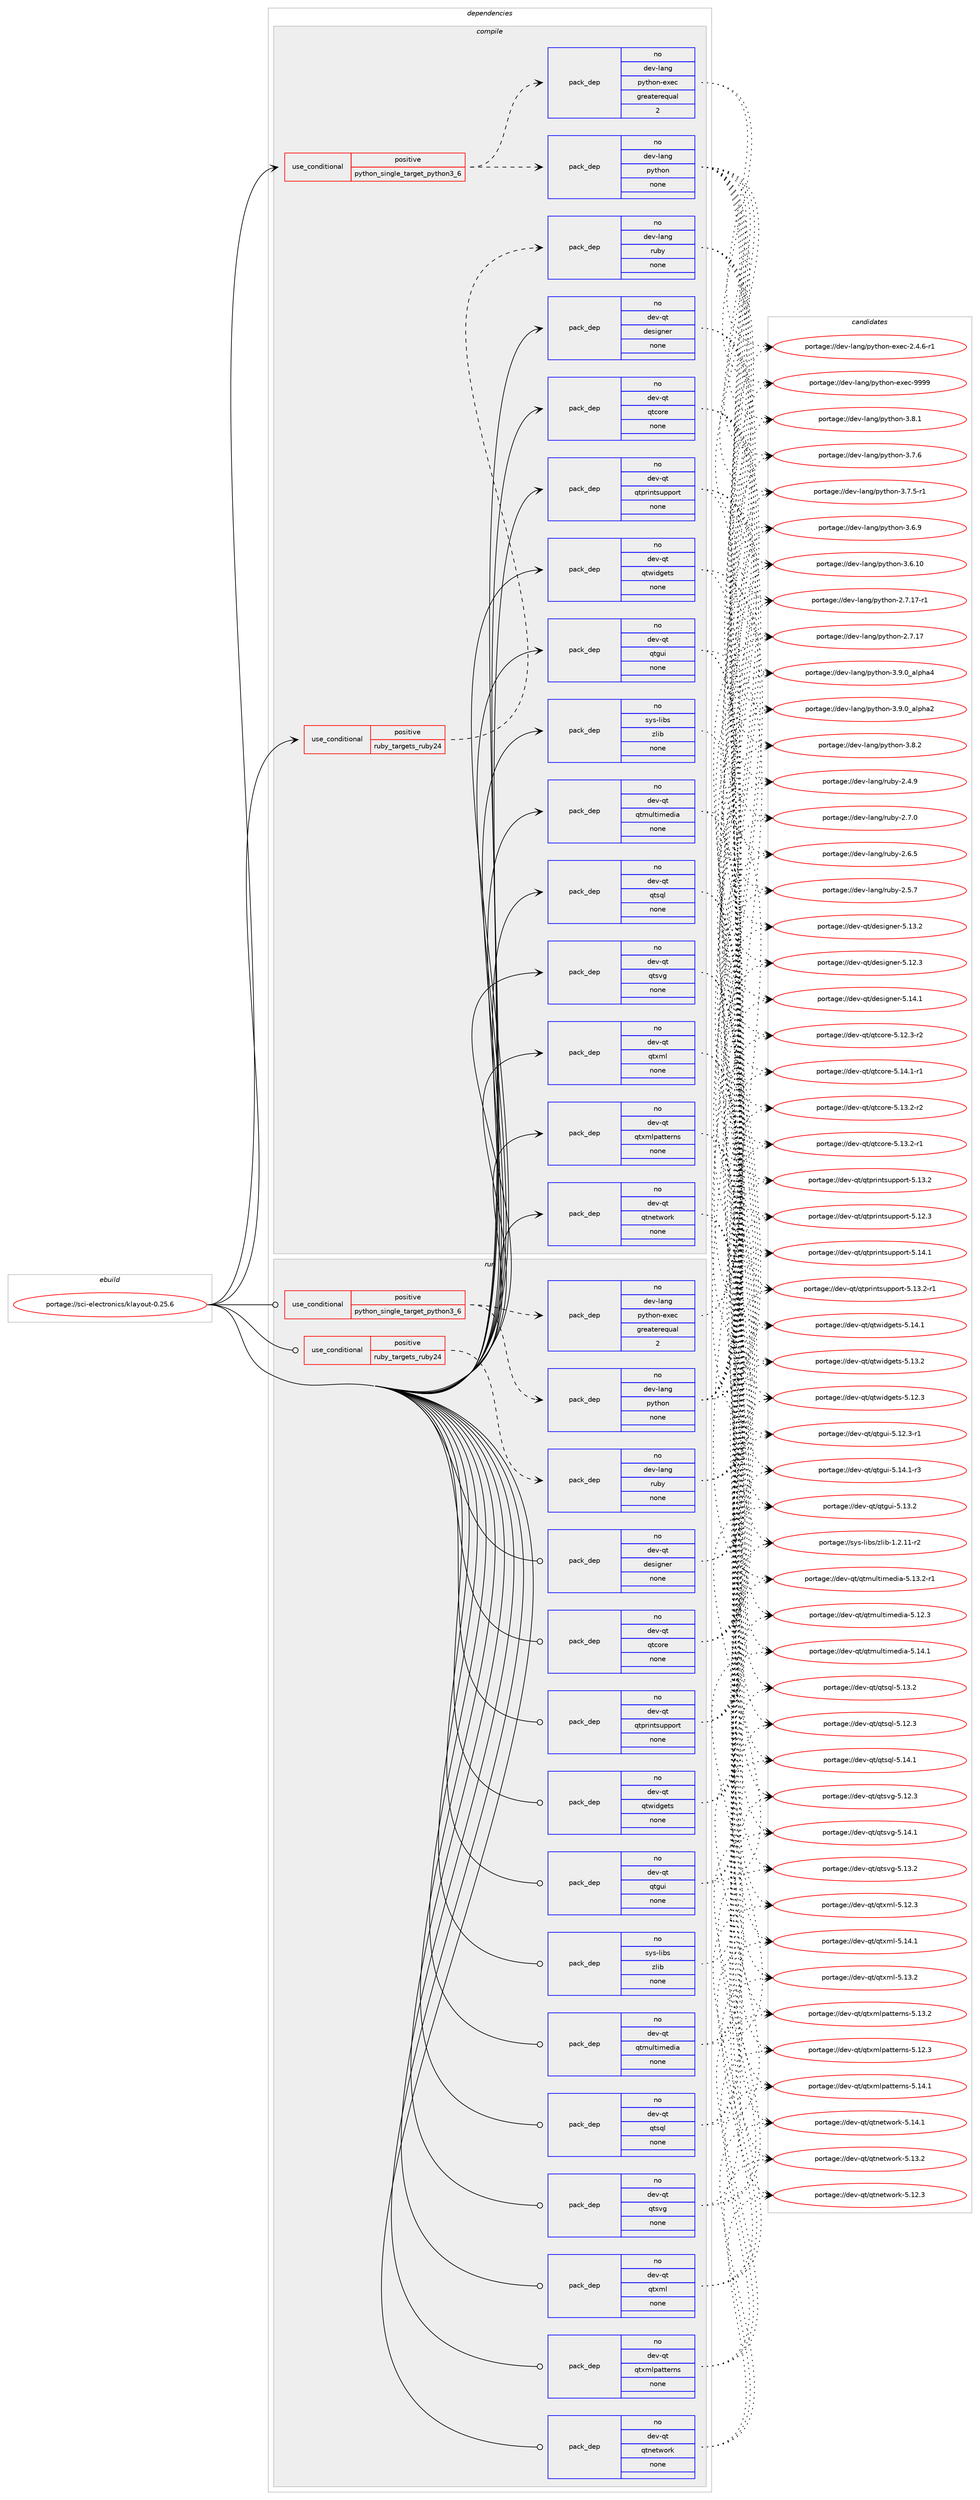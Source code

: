 digraph prolog {

# *************
# Graph options
# *************

newrank=true;
concentrate=true;
compound=true;
graph [rankdir=LR,fontname=Helvetica,fontsize=10,ranksep=1.5];#, ranksep=2.5, nodesep=0.2];
edge  [arrowhead=vee];
node  [fontname=Helvetica,fontsize=10];

# **********
# The ebuild
# **********

subgraph cluster_leftcol {
color=gray;
label=<<i>ebuild</i>>;
id [label="portage://sci-electronics/klayout-0.25.6", color=red, width=4, href="../sci-electronics/klayout-0.25.6.svg"];
}

# ****************
# The dependencies
# ****************

subgraph cluster_midcol {
color=gray;
label=<<i>dependencies</i>>;
subgraph cluster_compile {
fillcolor="#eeeeee";
style=filled;
label=<<i>compile</i>>;
subgraph cond10923 {
dependency53204 [label=<<TABLE BORDER="0" CELLBORDER="1" CELLSPACING="0" CELLPADDING="4"><TR><TD ROWSPAN="3" CELLPADDING="10">use_conditional</TD></TR><TR><TD>positive</TD></TR><TR><TD>python_single_target_python3_6</TD></TR></TABLE>>, shape=none, color=red];
subgraph pack41165 {
dependency53205 [label=<<TABLE BORDER="0" CELLBORDER="1" CELLSPACING="0" CELLPADDING="4" WIDTH="220"><TR><TD ROWSPAN="6" CELLPADDING="30">pack_dep</TD></TR><TR><TD WIDTH="110">no</TD></TR><TR><TD>dev-lang</TD></TR><TR><TD>python</TD></TR><TR><TD>none</TD></TR><TR><TD></TD></TR></TABLE>>, shape=none, color=blue];
}
dependency53204:e -> dependency53205:w [weight=20,style="dashed",arrowhead="vee"];
subgraph pack41166 {
dependency53206 [label=<<TABLE BORDER="0" CELLBORDER="1" CELLSPACING="0" CELLPADDING="4" WIDTH="220"><TR><TD ROWSPAN="6" CELLPADDING="30">pack_dep</TD></TR><TR><TD WIDTH="110">no</TD></TR><TR><TD>dev-lang</TD></TR><TR><TD>python-exec</TD></TR><TR><TD>greaterequal</TD></TR><TR><TD>2</TD></TR></TABLE>>, shape=none, color=blue];
}
dependency53204:e -> dependency53206:w [weight=20,style="dashed",arrowhead="vee"];
}
id:e -> dependency53204:w [weight=20,style="solid",arrowhead="vee"];
subgraph cond10924 {
dependency53207 [label=<<TABLE BORDER="0" CELLBORDER="1" CELLSPACING="0" CELLPADDING="4"><TR><TD ROWSPAN="3" CELLPADDING="10">use_conditional</TD></TR><TR><TD>positive</TD></TR><TR><TD>ruby_targets_ruby24</TD></TR></TABLE>>, shape=none, color=red];
subgraph pack41167 {
dependency53208 [label=<<TABLE BORDER="0" CELLBORDER="1" CELLSPACING="0" CELLPADDING="4" WIDTH="220"><TR><TD ROWSPAN="6" CELLPADDING="30">pack_dep</TD></TR><TR><TD WIDTH="110">no</TD></TR><TR><TD>dev-lang</TD></TR><TR><TD>ruby</TD></TR><TR><TD>none</TD></TR><TR><TD></TD></TR></TABLE>>, shape=none, color=blue];
}
dependency53207:e -> dependency53208:w [weight=20,style="dashed",arrowhead="vee"];
}
id:e -> dependency53207:w [weight=20,style="solid",arrowhead="vee"];
subgraph pack41168 {
dependency53209 [label=<<TABLE BORDER="0" CELLBORDER="1" CELLSPACING="0" CELLPADDING="4" WIDTH="220"><TR><TD ROWSPAN="6" CELLPADDING="30">pack_dep</TD></TR><TR><TD WIDTH="110">no</TD></TR><TR><TD>dev-qt</TD></TR><TR><TD>designer</TD></TR><TR><TD>none</TD></TR><TR><TD></TD></TR></TABLE>>, shape=none, color=blue];
}
id:e -> dependency53209:w [weight=20,style="solid",arrowhead="vee"];
subgraph pack41169 {
dependency53210 [label=<<TABLE BORDER="0" CELLBORDER="1" CELLSPACING="0" CELLPADDING="4" WIDTH="220"><TR><TD ROWSPAN="6" CELLPADDING="30">pack_dep</TD></TR><TR><TD WIDTH="110">no</TD></TR><TR><TD>dev-qt</TD></TR><TR><TD>qtcore</TD></TR><TR><TD>none</TD></TR><TR><TD></TD></TR></TABLE>>, shape=none, color=blue];
}
id:e -> dependency53210:w [weight=20,style="solid",arrowhead="vee"];
subgraph pack41170 {
dependency53211 [label=<<TABLE BORDER="0" CELLBORDER="1" CELLSPACING="0" CELLPADDING="4" WIDTH="220"><TR><TD ROWSPAN="6" CELLPADDING="30">pack_dep</TD></TR><TR><TD WIDTH="110">no</TD></TR><TR><TD>dev-qt</TD></TR><TR><TD>qtgui</TD></TR><TR><TD>none</TD></TR><TR><TD></TD></TR></TABLE>>, shape=none, color=blue];
}
id:e -> dependency53211:w [weight=20,style="solid",arrowhead="vee"];
subgraph pack41171 {
dependency53212 [label=<<TABLE BORDER="0" CELLBORDER="1" CELLSPACING="0" CELLPADDING="4" WIDTH="220"><TR><TD ROWSPAN="6" CELLPADDING="30">pack_dep</TD></TR><TR><TD WIDTH="110">no</TD></TR><TR><TD>dev-qt</TD></TR><TR><TD>qtmultimedia</TD></TR><TR><TD>none</TD></TR><TR><TD></TD></TR></TABLE>>, shape=none, color=blue];
}
id:e -> dependency53212:w [weight=20,style="solid",arrowhead="vee"];
subgraph pack41172 {
dependency53213 [label=<<TABLE BORDER="0" CELLBORDER="1" CELLSPACING="0" CELLPADDING="4" WIDTH="220"><TR><TD ROWSPAN="6" CELLPADDING="30">pack_dep</TD></TR><TR><TD WIDTH="110">no</TD></TR><TR><TD>dev-qt</TD></TR><TR><TD>qtnetwork</TD></TR><TR><TD>none</TD></TR><TR><TD></TD></TR></TABLE>>, shape=none, color=blue];
}
id:e -> dependency53213:w [weight=20,style="solid",arrowhead="vee"];
subgraph pack41173 {
dependency53214 [label=<<TABLE BORDER="0" CELLBORDER="1" CELLSPACING="0" CELLPADDING="4" WIDTH="220"><TR><TD ROWSPAN="6" CELLPADDING="30">pack_dep</TD></TR><TR><TD WIDTH="110">no</TD></TR><TR><TD>dev-qt</TD></TR><TR><TD>qtprintsupport</TD></TR><TR><TD>none</TD></TR><TR><TD></TD></TR></TABLE>>, shape=none, color=blue];
}
id:e -> dependency53214:w [weight=20,style="solid",arrowhead="vee"];
subgraph pack41174 {
dependency53215 [label=<<TABLE BORDER="0" CELLBORDER="1" CELLSPACING="0" CELLPADDING="4" WIDTH="220"><TR><TD ROWSPAN="6" CELLPADDING="30">pack_dep</TD></TR><TR><TD WIDTH="110">no</TD></TR><TR><TD>dev-qt</TD></TR><TR><TD>qtsql</TD></TR><TR><TD>none</TD></TR><TR><TD></TD></TR></TABLE>>, shape=none, color=blue];
}
id:e -> dependency53215:w [weight=20,style="solid",arrowhead="vee"];
subgraph pack41175 {
dependency53216 [label=<<TABLE BORDER="0" CELLBORDER="1" CELLSPACING="0" CELLPADDING="4" WIDTH="220"><TR><TD ROWSPAN="6" CELLPADDING="30">pack_dep</TD></TR><TR><TD WIDTH="110">no</TD></TR><TR><TD>dev-qt</TD></TR><TR><TD>qtsvg</TD></TR><TR><TD>none</TD></TR><TR><TD></TD></TR></TABLE>>, shape=none, color=blue];
}
id:e -> dependency53216:w [weight=20,style="solid",arrowhead="vee"];
subgraph pack41176 {
dependency53217 [label=<<TABLE BORDER="0" CELLBORDER="1" CELLSPACING="0" CELLPADDING="4" WIDTH="220"><TR><TD ROWSPAN="6" CELLPADDING="30">pack_dep</TD></TR><TR><TD WIDTH="110">no</TD></TR><TR><TD>dev-qt</TD></TR><TR><TD>qtwidgets</TD></TR><TR><TD>none</TD></TR><TR><TD></TD></TR></TABLE>>, shape=none, color=blue];
}
id:e -> dependency53217:w [weight=20,style="solid",arrowhead="vee"];
subgraph pack41177 {
dependency53218 [label=<<TABLE BORDER="0" CELLBORDER="1" CELLSPACING="0" CELLPADDING="4" WIDTH="220"><TR><TD ROWSPAN="6" CELLPADDING="30">pack_dep</TD></TR><TR><TD WIDTH="110">no</TD></TR><TR><TD>dev-qt</TD></TR><TR><TD>qtxml</TD></TR><TR><TD>none</TD></TR><TR><TD></TD></TR></TABLE>>, shape=none, color=blue];
}
id:e -> dependency53218:w [weight=20,style="solid",arrowhead="vee"];
subgraph pack41178 {
dependency53219 [label=<<TABLE BORDER="0" CELLBORDER="1" CELLSPACING="0" CELLPADDING="4" WIDTH="220"><TR><TD ROWSPAN="6" CELLPADDING="30">pack_dep</TD></TR><TR><TD WIDTH="110">no</TD></TR><TR><TD>dev-qt</TD></TR><TR><TD>qtxmlpatterns</TD></TR><TR><TD>none</TD></TR><TR><TD></TD></TR></TABLE>>, shape=none, color=blue];
}
id:e -> dependency53219:w [weight=20,style="solid",arrowhead="vee"];
subgraph pack41179 {
dependency53220 [label=<<TABLE BORDER="0" CELLBORDER="1" CELLSPACING="0" CELLPADDING="4" WIDTH="220"><TR><TD ROWSPAN="6" CELLPADDING="30">pack_dep</TD></TR><TR><TD WIDTH="110">no</TD></TR><TR><TD>sys-libs</TD></TR><TR><TD>zlib</TD></TR><TR><TD>none</TD></TR><TR><TD></TD></TR></TABLE>>, shape=none, color=blue];
}
id:e -> dependency53220:w [weight=20,style="solid",arrowhead="vee"];
}
subgraph cluster_compileandrun {
fillcolor="#eeeeee";
style=filled;
label=<<i>compile and run</i>>;
}
subgraph cluster_run {
fillcolor="#eeeeee";
style=filled;
label=<<i>run</i>>;
subgraph cond10925 {
dependency53221 [label=<<TABLE BORDER="0" CELLBORDER="1" CELLSPACING="0" CELLPADDING="4"><TR><TD ROWSPAN="3" CELLPADDING="10">use_conditional</TD></TR><TR><TD>positive</TD></TR><TR><TD>python_single_target_python3_6</TD></TR></TABLE>>, shape=none, color=red];
subgraph pack41180 {
dependency53222 [label=<<TABLE BORDER="0" CELLBORDER="1" CELLSPACING="0" CELLPADDING="4" WIDTH="220"><TR><TD ROWSPAN="6" CELLPADDING="30">pack_dep</TD></TR><TR><TD WIDTH="110">no</TD></TR><TR><TD>dev-lang</TD></TR><TR><TD>python</TD></TR><TR><TD>none</TD></TR><TR><TD></TD></TR></TABLE>>, shape=none, color=blue];
}
dependency53221:e -> dependency53222:w [weight=20,style="dashed",arrowhead="vee"];
subgraph pack41181 {
dependency53223 [label=<<TABLE BORDER="0" CELLBORDER="1" CELLSPACING="0" CELLPADDING="4" WIDTH="220"><TR><TD ROWSPAN="6" CELLPADDING="30">pack_dep</TD></TR><TR><TD WIDTH="110">no</TD></TR><TR><TD>dev-lang</TD></TR><TR><TD>python-exec</TD></TR><TR><TD>greaterequal</TD></TR><TR><TD>2</TD></TR></TABLE>>, shape=none, color=blue];
}
dependency53221:e -> dependency53223:w [weight=20,style="dashed",arrowhead="vee"];
}
id:e -> dependency53221:w [weight=20,style="solid",arrowhead="odot"];
subgraph cond10926 {
dependency53224 [label=<<TABLE BORDER="0" CELLBORDER="1" CELLSPACING="0" CELLPADDING="4"><TR><TD ROWSPAN="3" CELLPADDING="10">use_conditional</TD></TR><TR><TD>positive</TD></TR><TR><TD>ruby_targets_ruby24</TD></TR></TABLE>>, shape=none, color=red];
subgraph pack41182 {
dependency53225 [label=<<TABLE BORDER="0" CELLBORDER="1" CELLSPACING="0" CELLPADDING="4" WIDTH="220"><TR><TD ROWSPAN="6" CELLPADDING="30">pack_dep</TD></TR><TR><TD WIDTH="110">no</TD></TR><TR><TD>dev-lang</TD></TR><TR><TD>ruby</TD></TR><TR><TD>none</TD></TR><TR><TD></TD></TR></TABLE>>, shape=none, color=blue];
}
dependency53224:e -> dependency53225:w [weight=20,style="dashed",arrowhead="vee"];
}
id:e -> dependency53224:w [weight=20,style="solid",arrowhead="odot"];
subgraph pack41183 {
dependency53226 [label=<<TABLE BORDER="0" CELLBORDER="1" CELLSPACING="0" CELLPADDING="4" WIDTH="220"><TR><TD ROWSPAN="6" CELLPADDING="30">pack_dep</TD></TR><TR><TD WIDTH="110">no</TD></TR><TR><TD>dev-qt</TD></TR><TR><TD>designer</TD></TR><TR><TD>none</TD></TR><TR><TD></TD></TR></TABLE>>, shape=none, color=blue];
}
id:e -> dependency53226:w [weight=20,style="solid",arrowhead="odot"];
subgraph pack41184 {
dependency53227 [label=<<TABLE BORDER="0" CELLBORDER="1" CELLSPACING="0" CELLPADDING="4" WIDTH="220"><TR><TD ROWSPAN="6" CELLPADDING="30">pack_dep</TD></TR><TR><TD WIDTH="110">no</TD></TR><TR><TD>dev-qt</TD></TR><TR><TD>qtcore</TD></TR><TR><TD>none</TD></TR><TR><TD></TD></TR></TABLE>>, shape=none, color=blue];
}
id:e -> dependency53227:w [weight=20,style="solid",arrowhead="odot"];
subgraph pack41185 {
dependency53228 [label=<<TABLE BORDER="0" CELLBORDER="1" CELLSPACING="0" CELLPADDING="4" WIDTH="220"><TR><TD ROWSPAN="6" CELLPADDING="30">pack_dep</TD></TR><TR><TD WIDTH="110">no</TD></TR><TR><TD>dev-qt</TD></TR><TR><TD>qtgui</TD></TR><TR><TD>none</TD></TR><TR><TD></TD></TR></TABLE>>, shape=none, color=blue];
}
id:e -> dependency53228:w [weight=20,style="solid",arrowhead="odot"];
subgraph pack41186 {
dependency53229 [label=<<TABLE BORDER="0" CELLBORDER="1" CELLSPACING="0" CELLPADDING="4" WIDTH="220"><TR><TD ROWSPAN="6" CELLPADDING="30">pack_dep</TD></TR><TR><TD WIDTH="110">no</TD></TR><TR><TD>dev-qt</TD></TR><TR><TD>qtmultimedia</TD></TR><TR><TD>none</TD></TR><TR><TD></TD></TR></TABLE>>, shape=none, color=blue];
}
id:e -> dependency53229:w [weight=20,style="solid",arrowhead="odot"];
subgraph pack41187 {
dependency53230 [label=<<TABLE BORDER="0" CELLBORDER="1" CELLSPACING="0" CELLPADDING="4" WIDTH="220"><TR><TD ROWSPAN="6" CELLPADDING="30">pack_dep</TD></TR><TR><TD WIDTH="110">no</TD></TR><TR><TD>dev-qt</TD></TR><TR><TD>qtnetwork</TD></TR><TR><TD>none</TD></TR><TR><TD></TD></TR></TABLE>>, shape=none, color=blue];
}
id:e -> dependency53230:w [weight=20,style="solid",arrowhead="odot"];
subgraph pack41188 {
dependency53231 [label=<<TABLE BORDER="0" CELLBORDER="1" CELLSPACING="0" CELLPADDING="4" WIDTH="220"><TR><TD ROWSPAN="6" CELLPADDING="30">pack_dep</TD></TR><TR><TD WIDTH="110">no</TD></TR><TR><TD>dev-qt</TD></TR><TR><TD>qtprintsupport</TD></TR><TR><TD>none</TD></TR><TR><TD></TD></TR></TABLE>>, shape=none, color=blue];
}
id:e -> dependency53231:w [weight=20,style="solid",arrowhead="odot"];
subgraph pack41189 {
dependency53232 [label=<<TABLE BORDER="0" CELLBORDER="1" CELLSPACING="0" CELLPADDING="4" WIDTH="220"><TR><TD ROWSPAN="6" CELLPADDING="30">pack_dep</TD></TR><TR><TD WIDTH="110">no</TD></TR><TR><TD>dev-qt</TD></TR><TR><TD>qtsql</TD></TR><TR><TD>none</TD></TR><TR><TD></TD></TR></TABLE>>, shape=none, color=blue];
}
id:e -> dependency53232:w [weight=20,style="solid",arrowhead="odot"];
subgraph pack41190 {
dependency53233 [label=<<TABLE BORDER="0" CELLBORDER="1" CELLSPACING="0" CELLPADDING="4" WIDTH="220"><TR><TD ROWSPAN="6" CELLPADDING="30">pack_dep</TD></TR><TR><TD WIDTH="110">no</TD></TR><TR><TD>dev-qt</TD></TR><TR><TD>qtsvg</TD></TR><TR><TD>none</TD></TR><TR><TD></TD></TR></TABLE>>, shape=none, color=blue];
}
id:e -> dependency53233:w [weight=20,style="solid",arrowhead="odot"];
subgraph pack41191 {
dependency53234 [label=<<TABLE BORDER="0" CELLBORDER="1" CELLSPACING="0" CELLPADDING="4" WIDTH="220"><TR><TD ROWSPAN="6" CELLPADDING="30">pack_dep</TD></TR><TR><TD WIDTH="110">no</TD></TR><TR><TD>dev-qt</TD></TR><TR><TD>qtwidgets</TD></TR><TR><TD>none</TD></TR><TR><TD></TD></TR></TABLE>>, shape=none, color=blue];
}
id:e -> dependency53234:w [weight=20,style="solid",arrowhead="odot"];
subgraph pack41192 {
dependency53235 [label=<<TABLE BORDER="0" CELLBORDER="1" CELLSPACING="0" CELLPADDING="4" WIDTH="220"><TR><TD ROWSPAN="6" CELLPADDING="30">pack_dep</TD></TR><TR><TD WIDTH="110">no</TD></TR><TR><TD>dev-qt</TD></TR><TR><TD>qtxml</TD></TR><TR><TD>none</TD></TR><TR><TD></TD></TR></TABLE>>, shape=none, color=blue];
}
id:e -> dependency53235:w [weight=20,style="solid",arrowhead="odot"];
subgraph pack41193 {
dependency53236 [label=<<TABLE BORDER="0" CELLBORDER="1" CELLSPACING="0" CELLPADDING="4" WIDTH="220"><TR><TD ROWSPAN="6" CELLPADDING="30">pack_dep</TD></TR><TR><TD WIDTH="110">no</TD></TR><TR><TD>dev-qt</TD></TR><TR><TD>qtxmlpatterns</TD></TR><TR><TD>none</TD></TR><TR><TD></TD></TR></TABLE>>, shape=none, color=blue];
}
id:e -> dependency53236:w [weight=20,style="solid",arrowhead="odot"];
subgraph pack41194 {
dependency53237 [label=<<TABLE BORDER="0" CELLBORDER="1" CELLSPACING="0" CELLPADDING="4" WIDTH="220"><TR><TD ROWSPAN="6" CELLPADDING="30">pack_dep</TD></TR><TR><TD WIDTH="110">no</TD></TR><TR><TD>sys-libs</TD></TR><TR><TD>zlib</TD></TR><TR><TD>none</TD></TR><TR><TD></TD></TR></TABLE>>, shape=none, color=blue];
}
id:e -> dependency53237:w [weight=20,style="solid",arrowhead="odot"];
}
}

# **************
# The candidates
# **************

subgraph cluster_choices {
rank=same;
color=gray;
label=<<i>candidates</i>>;

subgraph choice41165 {
color=black;
nodesep=1;
choice10010111845108971101034711212111610411111045514657464895971081121049752 [label="portage://dev-lang/python-3.9.0_alpha4", color=red, width=4,href="../dev-lang/python-3.9.0_alpha4.svg"];
choice10010111845108971101034711212111610411111045514657464895971081121049750 [label="portage://dev-lang/python-3.9.0_alpha2", color=red, width=4,href="../dev-lang/python-3.9.0_alpha2.svg"];
choice100101118451089711010347112121116104111110455146564650 [label="portage://dev-lang/python-3.8.2", color=red, width=4,href="../dev-lang/python-3.8.2.svg"];
choice100101118451089711010347112121116104111110455146564649 [label="portage://dev-lang/python-3.8.1", color=red, width=4,href="../dev-lang/python-3.8.1.svg"];
choice100101118451089711010347112121116104111110455146554654 [label="portage://dev-lang/python-3.7.6", color=red, width=4,href="../dev-lang/python-3.7.6.svg"];
choice1001011184510897110103471121211161041111104551465546534511449 [label="portage://dev-lang/python-3.7.5-r1", color=red, width=4,href="../dev-lang/python-3.7.5-r1.svg"];
choice100101118451089711010347112121116104111110455146544657 [label="portage://dev-lang/python-3.6.9", color=red, width=4,href="../dev-lang/python-3.6.9.svg"];
choice10010111845108971101034711212111610411111045514654464948 [label="portage://dev-lang/python-3.6.10", color=red, width=4,href="../dev-lang/python-3.6.10.svg"];
choice100101118451089711010347112121116104111110455046554649554511449 [label="portage://dev-lang/python-2.7.17-r1", color=red, width=4,href="../dev-lang/python-2.7.17-r1.svg"];
choice10010111845108971101034711212111610411111045504655464955 [label="portage://dev-lang/python-2.7.17", color=red, width=4,href="../dev-lang/python-2.7.17.svg"];
dependency53205:e -> choice10010111845108971101034711212111610411111045514657464895971081121049752:w [style=dotted,weight="100"];
dependency53205:e -> choice10010111845108971101034711212111610411111045514657464895971081121049750:w [style=dotted,weight="100"];
dependency53205:e -> choice100101118451089711010347112121116104111110455146564650:w [style=dotted,weight="100"];
dependency53205:e -> choice100101118451089711010347112121116104111110455146564649:w [style=dotted,weight="100"];
dependency53205:e -> choice100101118451089711010347112121116104111110455146554654:w [style=dotted,weight="100"];
dependency53205:e -> choice1001011184510897110103471121211161041111104551465546534511449:w [style=dotted,weight="100"];
dependency53205:e -> choice100101118451089711010347112121116104111110455146544657:w [style=dotted,weight="100"];
dependency53205:e -> choice10010111845108971101034711212111610411111045514654464948:w [style=dotted,weight="100"];
dependency53205:e -> choice100101118451089711010347112121116104111110455046554649554511449:w [style=dotted,weight="100"];
dependency53205:e -> choice10010111845108971101034711212111610411111045504655464955:w [style=dotted,weight="100"];
}
subgraph choice41166 {
color=black;
nodesep=1;
choice10010111845108971101034711212111610411111045101120101994557575757 [label="portage://dev-lang/python-exec-9999", color=red, width=4,href="../dev-lang/python-exec-9999.svg"];
choice10010111845108971101034711212111610411111045101120101994550465246544511449 [label="portage://dev-lang/python-exec-2.4.6-r1", color=red, width=4,href="../dev-lang/python-exec-2.4.6-r1.svg"];
dependency53206:e -> choice10010111845108971101034711212111610411111045101120101994557575757:w [style=dotted,weight="100"];
dependency53206:e -> choice10010111845108971101034711212111610411111045101120101994550465246544511449:w [style=dotted,weight="100"];
}
subgraph choice41167 {
color=black;
nodesep=1;
choice10010111845108971101034711411798121455046554648 [label="portage://dev-lang/ruby-2.7.0", color=red, width=4,href="../dev-lang/ruby-2.7.0.svg"];
choice10010111845108971101034711411798121455046544653 [label="portage://dev-lang/ruby-2.6.5", color=red, width=4,href="../dev-lang/ruby-2.6.5.svg"];
choice10010111845108971101034711411798121455046534655 [label="portage://dev-lang/ruby-2.5.7", color=red, width=4,href="../dev-lang/ruby-2.5.7.svg"];
choice10010111845108971101034711411798121455046524657 [label="portage://dev-lang/ruby-2.4.9", color=red, width=4,href="../dev-lang/ruby-2.4.9.svg"];
dependency53208:e -> choice10010111845108971101034711411798121455046554648:w [style=dotted,weight="100"];
dependency53208:e -> choice10010111845108971101034711411798121455046544653:w [style=dotted,weight="100"];
dependency53208:e -> choice10010111845108971101034711411798121455046534655:w [style=dotted,weight="100"];
dependency53208:e -> choice10010111845108971101034711411798121455046524657:w [style=dotted,weight="100"];
}
subgraph choice41168 {
color=black;
nodesep=1;
choice100101118451131164710010111510510311010111445534649524649 [label="portage://dev-qt/designer-5.14.1", color=red, width=4,href="../dev-qt/designer-5.14.1.svg"];
choice100101118451131164710010111510510311010111445534649514650 [label="portage://dev-qt/designer-5.13.2", color=red, width=4,href="../dev-qt/designer-5.13.2.svg"];
choice100101118451131164710010111510510311010111445534649504651 [label="portage://dev-qt/designer-5.12.3", color=red, width=4,href="../dev-qt/designer-5.12.3.svg"];
dependency53209:e -> choice100101118451131164710010111510510311010111445534649524649:w [style=dotted,weight="100"];
dependency53209:e -> choice100101118451131164710010111510510311010111445534649514650:w [style=dotted,weight="100"];
dependency53209:e -> choice100101118451131164710010111510510311010111445534649504651:w [style=dotted,weight="100"];
}
subgraph choice41169 {
color=black;
nodesep=1;
choice100101118451131164711311699111114101455346495246494511449 [label="portage://dev-qt/qtcore-5.14.1-r1", color=red, width=4,href="../dev-qt/qtcore-5.14.1-r1.svg"];
choice100101118451131164711311699111114101455346495146504511450 [label="portage://dev-qt/qtcore-5.13.2-r2", color=red, width=4,href="../dev-qt/qtcore-5.13.2-r2.svg"];
choice100101118451131164711311699111114101455346495146504511449 [label="portage://dev-qt/qtcore-5.13.2-r1", color=red, width=4,href="../dev-qt/qtcore-5.13.2-r1.svg"];
choice100101118451131164711311699111114101455346495046514511450 [label="portage://dev-qt/qtcore-5.12.3-r2", color=red, width=4,href="../dev-qt/qtcore-5.12.3-r2.svg"];
dependency53210:e -> choice100101118451131164711311699111114101455346495246494511449:w [style=dotted,weight="100"];
dependency53210:e -> choice100101118451131164711311699111114101455346495146504511450:w [style=dotted,weight="100"];
dependency53210:e -> choice100101118451131164711311699111114101455346495146504511449:w [style=dotted,weight="100"];
dependency53210:e -> choice100101118451131164711311699111114101455346495046514511450:w [style=dotted,weight="100"];
}
subgraph choice41170 {
color=black;
nodesep=1;
choice1001011184511311647113116103117105455346495246494511451 [label="portage://dev-qt/qtgui-5.14.1-r3", color=red, width=4,href="../dev-qt/qtgui-5.14.1-r3.svg"];
choice100101118451131164711311610311710545534649514650 [label="portage://dev-qt/qtgui-5.13.2", color=red, width=4,href="../dev-qt/qtgui-5.13.2.svg"];
choice1001011184511311647113116103117105455346495046514511449 [label="portage://dev-qt/qtgui-5.12.3-r1", color=red, width=4,href="../dev-qt/qtgui-5.12.3-r1.svg"];
dependency53211:e -> choice1001011184511311647113116103117105455346495246494511451:w [style=dotted,weight="100"];
dependency53211:e -> choice100101118451131164711311610311710545534649514650:w [style=dotted,weight="100"];
dependency53211:e -> choice1001011184511311647113116103117105455346495046514511449:w [style=dotted,weight="100"];
}
subgraph choice41171 {
color=black;
nodesep=1;
choice10010111845113116471131161091171081161051091011001059745534649524649 [label="portage://dev-qt/qtmultimedia-5.14.1", color=red, width=4,href="../dev-qt/qtmultimedia-5.14.1.svg"];
choice100101118451131164711311610911710811610510910110010597455346495146504511449 [label="portage://dev-qt/qtmultimedia-5.13.2-r1", color=red, width=4,href="../dev-qt/qtmultimedia-5.13.2-r1.svg"];
choice10010111845113116471131161091171081161051091011001059745534649504651 [label="portage://dev-qt/qtmultimedia-5.12.3", color=red, width=4,href="../dev-qt/qtmultimedia-5.12.3.svg"];
dependency53212:e -> choice10010111845113116471131161091171081161051091011001059745534649524649:w [style=dotted,weight="100"];
dependency53212:e -> choice100101118451131164711311610911710811610510910110010597455346495146504511449:w [style=dotted,weight="100"];
dependency53212:e -> choice10010111845113116471131161091171081161051091011001059745534649504651:w [style=dotted,weight="100"];
}
subgraph choice41172 {
color=black;
nodesep=1;
choice100101118451131164711311611010111611911111410745534649524649 [label="portage://dev-qt/qtnetwork-5.14.1", color=red, width=4,href="../dev-qt/qtnetwork-5.14.1.svg"];
choice100101118451131164711311611010111611911111410745534649514650 [label="portage://dev-qt/qtnetwork-5.13.2", color=red, width=4,href="../dev-qt/qtnetwork-5.13.2.svg"];
choice100101118451131164711311611010111611911111410745534649504651 [label="portage://dev-qt/qtnetwork-5.12.3", color=red, width=4,href="../dev-qt/qtnetwork-5.12.3.svg"];
dependency53213:e -> choice100101118451131164711311611010111611911111410745534649524649:w [style=dotted,weight="100"];
dependency53213:e -> choice100101118451131164711311611010111611911111410745534649514650:w [style=dotted,weight="100"];
dependency53213:e -> choice100101118451131164711311611010111611911111410745534649504651:w [style=dotted,weight="100"];
}
subgraph choice41173 {
color=black;
nodesep=1;
choice100101118451131164711311611211410511011611511711211211111411645534649524649 [label="portage://dev-qt/qtprintsupport-5.14.1", color=red, width=4,href="../dev-qt/qtprintsupport-5.14.1.svg"];
choice1001011184511311647113116112114105110116115117112112111114116455346495146504511449 [label="portage://dev-qt/qtprintsupport-5.13.2-r1", color=red, width=4,href="../dev-qt/qtprintsupport-5.13.2-r1.svg"];
choice100101118451131164711311611211410511011611511711211211111411645534649514650 [label="portage://dev-qt/qtprintsupport-5.13.2", color=red, width=4,href="../dev-qt/qtprintsupport-5.13.2.svg"];
choice100101118451131164711311611211410511011611511711211211111411645534649504651 [label="portage://dev-qt/qtprintsupport-5.12.3", color=red, width=4,href="../dev-qt/qtprintsupport-5.12.3.svg"];
dependency53214:e -> choice100101118451131164711311611211410511011611511711211211111411645534649524649:w [style=dotted,weight="100"];
dependency53214:e -> choice1001011184511311647113116112114105110116115117112112111114116455346495146504511449:w [style=dotted,weight="100"];
dependency53214:e -> choice100101118451131164711311611211410511011611511711211211111411645534649514650:w [style=dotted,weight="100"];
dependency53214:e -> choice100101118451131164711311611211410511011611511711211211111411645534649504651:w [style=dotted,weight="100"];
}
subgraph choice41174 {
color=black;
nodesep=1;
choice100101118451131164711311611511310845534649524649 [label="portage://dev-qt/qtsql-5.14.1", color=red, width=4,href="../dev-qt/qtsql-5.14.1.svg"];
choice100101118451131164711311611511310845534649514650 [label="portage://dev-qt/qtsql-5.13.2", color=red, width=4,href="../dev-qt/qtsql-5.13.2.svg"];
choice100101118451131164711311611511310845534649504651 [label="portage://dev-qt/qtsql-5.12.3", color=red, width=4,href="../dev-qt/qtsql-5.12.3.svg"];
dependency53215:e -> choice100101118451131164711311611511310845534649524649:w [style=dotted,weight="100"];
dependency53215:e -> choice100101118451131164711311611511310845534649514650:w [style=dotted,weight="100"];
dependency53215:e -> choice100101118451131164711311611511310845534649504651:w [style=dotted,weight="100"];
}
subgraph choice41175 {
color=black;
nodesep=1;
choice100101118451131164711311611511810345534649524649 [label="portage://dev-qt/qtsvg-5.14.1", color=red, width=4,href="../dev-qt/qtsvg-5.14.1.svg"];
choice100101118451131164711311611511810345534649514650 [label="portage://dev-qt/qtsvg-5.13.2", color=red, width=4,href="../dev-qt/qtsvg-5.13.2.svg"];
choice100101118451131164711311611511810345534649504651 [label="portage://dev-qt/qtsvg-5.12.3", color=red, width=4,href="../dev-qt/qtsvg-5.12.3.svg"];
dependency53216:e -> choice100101118451131164711311611511810345534649524649:w [style=dotted,weight="100"];
dependency53216:e -> choice100101118451131164711311611511810345534649514650:w [style=dotted,weight="100"];
dependency53216:e -> choice100101118451131164711311611511810345534649504651:w [style=dotted,weight="100"];
}
subgraph choice41176 {
color=black;
nodesep=1;
choice100101118451131164711311611910510010310111611545534649524649 [label="portage://dev-qt/qtwidgets-5.14.1", color=red, width=4,href="../dev-qt/qtwidgets-5.14.1.svg"];
choice100101118451131164711311611910510010310111611545534649514650 [label="portage://dev-qt/qtwidgets-5.13.2", color=red, width=4,href="../dev-qt/qtwidgets-5.13.2.svg"];
choice100101118451131164711311611910510010310111611545534649504651 [label="portage://dev-qt/qtwidgets-5.12.3", color=red, width=4,href="../dev-qt/qtwidgets-5.12.3.svg"];
dependency53217:e -> choice100101118451131164711311611910510010310111611545534649524649:w [style=dotted,weight="100"];
dependency53217:e -> choice100101118451131164711311611910510010310111611545534649514650:w [style=dotted,weight="100"];
dependency53217:e -> choice100101118451131164711311611910510010310111611545534649504651:w [style=dotted,weight="100"];
}
subgraph choice41177 {
color=black;
nodesep=1;
choice100101118451131164711311612010910845534649524649 [label="portage://dev-qt/qtxml-5.14.1", color=red, width=4,href="../dev-qt/qtxml-5.14.1.svg"];
choice100101118451131164711311612010910845534649514650 [label="portage://dev-qt/qtxml-5.13.2", color=red, width=4,href="../dev-qt/qtxml-5.13.2.svg"];
choice100101118451131164711311612010910845534649504651 [label="portage://dev-qt/qtxml-5.12.3", color=red, width=4,href="../dev-qt/qtxml-5.12.3.svg"];
dependency53218:e -> choice100101118451131164711311612010910845534649524649:w [style=dotted,weight="100"];
dependency53218:e -> choice100101118451131164711311612010910845534649514650:w [style=dotted,weight="100"];
dependency53218:e -> choice100101118451131164711311612010910845534649504651:w [style=dotted,weight="100"];
}
subgraph choice41178 {
color=black;
nodesep=1;
choice10010111845113116471131161201091081129711611610111411011545534649524649 [label="portage://dev-qt/qtxmlpatterns-5.14.1", color=red, width=4,href="../dev-qt/qtxmlpatterns-5.14.1.svg"];
choice10010111845113116471131161201091081129711611610111411011545534649514650 [label="portage://dev-qt/qtxmlpatterns-5.13.2", color=red, width=4,href="../dev-qt/qtxmlpatterns-5.13.2.svg"];
choice10010111845113116471131161201091081129711611610111411011545534649504651 [label="portage://dev-qt/qtxmlpatterns-5.12.3", color=red, width=4,href="../dev-qt/qtxmlpatterns-5.12.3.svg"];
dependency53219:e -> choice10010111845113116471131161201091081129711611610111411011545534649524649:w [style=dotted,weight="100"];
dependency53219:e -> choice10010111845113116471131161201091081129711611610111411011545534649514650:w [style=dotted,weight="100"];
dependency53219:e -> choice10010111845113116471131161201091081129711611610111411011545534649504651:w [style=dotted,weight="100"];
}
subgraph choice41179 {
color=black;
nodesep=1;
choice11512111545108105981154712210810598454946504649494511450 [label="portage://sys-libs/zlib-1.2.11-r2", color=red, width=4,href="../sys-libs/zlib-1.2.11-r2.svg"];
dependency53220:e -> choice11512111545108105981154712210810598454946504649494511450:w [style=dotted,weight="100"];
}
subgraph choice41180 {
color=black;
nodesep=1;
choice10010111845108971101034711212111610411111045514657464895971081121049752 [label="portage://dev-lang/python-3.9.0_alpha4", color=red, width=4,href="../dev-lang/python-3.9.0_alpha4.svg"];
choice10010111845108971101034711212111610411111045514657464895971081121049750 [label="portage://dev-lang/python-3.9.0_alpha2", color=red, width=4,href="../dev-lang/python-3.9.0_alpha2.svg"];
choice100101118451089711010347112121116104111110455146564650 [label="portage://dev-lang/python-3.8.2", color=red, width=4,href="../dev-lang/python-3.8.2.svg"];
choice100101118451089711010347112121116104111110455146564649 [label="portage://dev-lang/python-3.8.1", color=red, width=4,href="../dev-lang/python-3.8.1.svg"];
choice100101118451089711010347112121116104111110455146554654 [label="portage://dev-lang/python-3.7.6", color=red, width=4,href="../dev-lang/python-3.7.6.svg"];
choice1001011184510897110103471121211161041111104551465546534511449 [label="portage://dev-lang/python-3.7.5-r1", color=red, width=4,href="../dev-lang/python-3.7.5-r1.svg"];
choice100101118451089711010347112121116104111110455146544657 [label="portage://dev-lang/python-3.6.9", color=red, width=4,href="../dev-lang/python-3.6.9.svg"];
choice10010111845108971101034711212111610411111045514654464948 [label="portage://dev-lang/python-3.6.10", color=red, width=4,href="../dev-lang/python-3.6.10.svg"];
choice100101118451089711010347112121116104111110455046554649554511449 [label="portage://dev-lang/python-2.7.17-r1", color=red, width=4,href="../dev-lang/python-2.7.17-r1.svg"];
choice10010111845108971101034711212111610411111045504655464955 [label="portage://dev-lang/python-2.7.17", color=red, width=4,href="../dev-lang/python-2.7.17.svg"];
dependency53222:e -> choice10010111845108971101034711212111610411111045514657464895971081121049752:w [style=dotted,weight="100"];
dependency53222:e -> choice10010111845108971101034711212111610411111045514657464895971081121049750:w [style=dotted,weight="100"];
dependency53222:e -> choice100101118451089711010347112121116104111110455146564650:w [style=dotted,weight="100"];
dependency53222:e -> choice100101118451089711010347112121116104111110455146564649:w [style=dotted,weight="100"];
dependency53222:e -> choice100101118451089711010347112121116104111110455146554654:w [style=dotted,weight="100"];
dependency53222:e -> choice1001011184510897110103471121211161041111104551465546534511449:w [style=dotted,weight="100"];
dependency53222:e -> choice100101118451089711010347112121116104111110455146544657:w [style=dotted,weight="100"];
dependency53222:e -> choice10010111845108971101034711212111610411111045514654464948:w [style=dotted,weight="100"];
dependency53222:e -> choice100101118451089711010347112121116104111110455046554649554511449:w [style=dotted,weight="100"];
dependency53222:e -> choice10010111845108971101034711212111610411111045504655464955:w [style=dotted,weight="100"];
}
subgraph choice41181 {
color=black;
nodesep=1;
choice10010111845108971101034711212111610411111045101120101994557575757 [label="portage://dev-lang/python-exec-9999", color=red, width=4,href="../dev-lang/python-exec-9999.svg"];
choice10010111845108971101034711212111610411111045101120101994550465246544511449 [label="portage://dev-lang/python-exec-2.4.6-r1", color=red, width=4,href="../dev-lang/python-exec-2.4.6-r1.svg"];
dependency53223:e -> choice10010111845108971101034711212111610411111045101120101994557575757:w [style=dotted,weight="100"];
dependency53223:e -> choice10010111845108971101034711212111610411111045101120101994550465246544511449:w [style=dotted,weight="100"];
}
subgraph choice41182 {
color=black;
nodesep=1;
choice10010111845108971101034711411798121455046554648 [label="portage://dev-lang/ruby-2.7.0", color=red, width=4,href="../dev-lang/ruby-2.7.0.svg"];
choice10010111845108971101034711411798121455046544653 [label="portage://dev-lang/ruby-2.6.5", color=red, width=4,href="../dev-lang/ruby-2.6.5.svg"];
choice10010111845108971101034711411798121455046534655 [label="portage://dev-lang/ruby-2.5.7", color=red, width=4,href="../dev-lang/ruby-2.5.7.svg"];
choice10010111845108971101034711411798121455046524657 [label="portage://dev-lang/ruby-2.4.9", color=red, width=4,href="../dev-lang/ruby-2.4.9.svg"];
dependency53225:e -> choice10010111845108971101034711411798121455046554648:w [style=dotted,weight="100"];
dependency53225:e -> choice10010111845108971101034711411798121455046544653:w [style=dotted,weight="100"];
dependency53225:e -> choice10010111845108971101034711411798121455046534655:w [style=dotted,weight="100"];
dependency53225:e -> choice10010111845108971101034711411798121455046524657:w [style=dotted,weight="100"];
}
subgraph choice41183 {
color=black;
nodesep=1;
choice100101118451131164710010111510510311010111445534649524649 [label="portage://dev-qt/designer-5.14.1", color=red, width=4,href="../dev-qt/designer-5.14.1.svg"];
choice100101118451131164710010111510510311010111445534649514650 [label="portage://dev-qt/designer-5.13.2", color=red, width=4,href="../dev-qt/designer-5.13.2.svg"];
choice100101118451131164710010111510510311010111445534649504651 [label="portage://dev-qt/designer-5.12.3", color=red, width=4,href="../dev-qt/designer-5.12.3.svg"];
dependency53226:e -> choice100101118451131164710010111510510311010111445534649524649:w [style=dotted,weight="100"];
dependency53226:e -> choice100101118451131164710010111510510311010111445534649514650:w [style=dotted,weight="100"];
dependency53226:e -> choice100101118451131164710010111510510311010111445534649504651:w [style=dotted,weight="100"];
}
subgraph choice41184 {
color=black;
nodesep=1;
choice100101118451131164711311699111114101455346495246494511449 [label="portage://dev-qt/qtcore-5.14.1-r1", color=red, width=4,href="../dev-qt/qtcore-5.14.1-r1.svg"];
choice100101118451131164711311699111114101455346495146504511450 [label="portage://dev-qt/qtcore-5.13.2-r2", color=red, width=4,href="../dev-qt/qtcore-5.13.2-r2.svg"];
choice100101118451131164711311699111114101455346495146504511449 [label="portage://dev-qt/qtcore-5.13.2-r1", color=red, width=4,href="../dev-qt/qtcore-5.13.2-r1.svg"];
choice100101118451131164711311699111114101455346495046514511450 [label="portage://dev-qt/qtcore-5.12.3-r2", color=red, width=4,href="../dev-qt/qtcore-5.12.3-r2.svg"];
dependency53227:e -> choice100101118451131164711311699111114101455346495246494511449:w [style=dotted,weight="100"];
dependency53227:e -> choice100101118451131164711311699111114101455346495146504511450:w [style=dotted,weight="100"];
dependency53227:e -> choice100101118451131164711311699111114101455346495146504511449:w [style=dotted,weight="100"];
dependency53227:e -> choice100101118451131164711311699111114101455346495046514511450:w [style=dotted,weight="100"];
}
subgraph choice41185 {
color=black;
nodesep=1;
choice1001011184511311647113116103117105455346495246494511451 [label="portage://dev-qt/qtgui-5.14.1-r3", color=red, width=4,href="../dev-qt/qtgui-5.14.1-r3.svg"];
choice100101118451131164711311610311710545534649514650 [label="portage://dev-qt/qtgui-5.13.2", color=red, width=4,href="../dev-qt/qtgui-5.13.2.svg"];
choice1001011184511311647113116103117105455346495046514511449 [label="portage://dev-qt/qtgui-5.12.3-r1", color=red, width=4,href="../dev-qt/qtgui-5.12.3-r1.svg"];
dependency53228:e -> choice1001011184511311647113116103117105455346495246494511451:w [style=dotted,weight="100"];
dependency53228:e -> choice100101118451131164711311610311710545534649514650:w [style=dotted,weight="100"];
dependency53228:e -> choice1001011184511311647113116103117105455346495046514511449:w [style=dotted,weight="100"];
}
subgraph choice41186 {
color=black;
nodesep=1;
choice10010111845113116471131161091171081161051091011001059745534649524649 [label="portage://dev-qt/qtmultimedia-5.14.1", color=red, width=4,href="../dev-qt/qtmultimedia-5.14.1.svg"];
choice100101118451131164711311610911710811610510910110010597455346495146504511449 [label="portage://dev-qt/qtmultimedia-5.13.2-r1", color=red, width=4,href="../dev-qt/qtmultimedia-5.13.2-r1.svg"];
choice10010111845113116471131161091171081161051091011001059745534649504651 [label="portage://dev-qt/qtmultimedia-5.12.3", color=red, width=4,href="../dev-qt/qtmultimedia-5.12.3.svg"];
dependency53229:e -> choice10010111845113116471131161091171081161051091011001059745534649524649:w [style=dotted,weight="100"];
dependency53229:e -> choice100101118451131164711311610911710811610510910110010597455346495146504511449:w [style=dotted,weight="100"];
dependency53229:e -> choice10010111845113116471131161091171081161051091011001059745534649504651:w [style=dotted,weight="100"];
}
subgraph choice41187 {
color=black;
nodesep=1;
choice100101118451131164711311611010111611911111410745534649524649 [label="portage://dev-qt/qtnetwork-5.14.1", color=red, width=4,href="../dev-qt/qtnetwork-5.14.1.svg"];
choice100101118451131164711311611010111611911111410745534649514650 [label="portage://dev-qt/qtnetwork-5.13.2", color=red, width=4,href="../dev-qt/qtnetwork-5.13.2.svg"];
choice100101118451131164711311611010111611911111410745534649504651 [label="portage://dev-qt/qtnetwork-5.12.3", color=red, width=4,href="../dev-qt/qtnetwork-5.12.3.svg"];
dependency53230:e -> choice100101118451131164711311611010111611911111410745534649524649:w [style=dotted,weight="100"];
dependency53230:e -> choice100101118451131164711311611010111611911111410745534649514650:w [style=dotted,weight="100"];
dependency53230:e -> choice100101118451131164711311611010111611911111410745534649504651:w [style=dotted,weight="100"];
}
subgraph choice41188 {
color=black;
nodesep=1;
choice100101118451131164711311611211410511011611511711211211111411645534649524649 [label="portage://dev-qt/qtprintsupport-5.14.1", color=red, width=4,href="../dev-qt/qtprintsupport-5.14.1.svg"];
choice1001011184511311647113116112114105110116115117112112111114116455346495146504511449 [label="portage://dev-qt/qtprintsupport-5.13.2-r1", color=red, width=4,href="../dev-qt/qtprintsupport-5.13.2-r1.svg"];
choice100101118451131164711311611211410511011611511711211211111411645534649514650 [label="portage://dev-qt/qtprintsupport-5.13.2", color=red, width=4,href="../dev-qt/qtprintsupport-5.13.2.svg"];
choice100101118451131164711311611211410511011611511711211211111411645534649504651 [label="portage://dev-qt/qtprintsupport-5.12.3", color=red, width=4,href="../dev-qt/qtprintsupport-5.12.3.svg"];
dependency53231:e -> choice100101118451131164711311611211410511011611511711211211111411645534649524649:w [style=dotted,weight="100"];
dependency53231:e -> choice1001011184511311647113116112114105110116115117112112111114116455346495146504511449:w [style=dotted,weight="100"];
dependency53231:e -> choice100101118451131164711311611211410511011611511711211211111411645534649514650:w [style=dotted,weight="100"];
dependency53231:e -> choice100101118451131164711311611211410511011611511711211211111411645534649504651:w [style=dotted,weight="100"];
}
subgraph choice41189 {
color=black;
nodesep=1;
choice100101118451131164711311611511310845534649524649 [label="portage://dev-qt/qtsql-5.14.1", color=red, width=4,href="../dev-qt/qtsql-5.14.1.svg"];
choice100101118451131164711311611511310845534649514650 [label="portage://dev-qt/qtsql-5.13.2", color=red, width=4,href="../dev-qt/qtsql-5.13.2.svg"];
choice100101118451131164711311611511310845534649504651 [label="portage://dev-qt/qtsql-5.12.3", color=red, width=4,href="../dev-qt/qtsql-5.12.3.svg"];
dependency53232:e -> choice100101118451131164711311611511310845534649524649:w [style=dotted,weight="100"];
dependency53232:e -> choice100101118451131164711311611511310845534649514650:w [style=dotted,weight="100"];
dependency53232:e -> choice100101118451131164711311611511310845534649504651:w [style=dotted,weight="100"];
}
subgraph choice41190 {
color=black;
nodesep=1;
choice100101118451131164711311611511810345534649524649 [label="portage://dev-qt/qtsvg-5.14.1", color=red, width=4,href="../dev-qt/qtsvg-5.14.1.svg"];
choice100101118451131164711311611511810345534649514650 [label="portage://dev-qt/qtsvg-5.13.2", color=red, width=4,href="../dev-qt/qtsvg-5.13.2.svg"];
choice100101118451131164711311611511810345534649504651 [label="portage://dev-qt/qtsvg-5.12.3", color=red, width=4,href="../dev-qt/qtsvg-5.12.3.svg"];
dependency53233:e -> choice100101118451131164711311611511810345534649524649:w [style=dotted,weight="100"];
dependency53233:e -> choice100101118451131164711311611511810345534649514650:w [style=dotted,weight="100"];
dependency53233:e -> choice100101118451131164711311611511810345534649504651:w [style=dotted,weight="100"];
}
subgraph choice41191 {
color=black;
nodesep=1;
choice100101118451131164711311611910510010310111611545534649524649 [label="portage://dev-qt/qtwidgets-5.14.1", color=red, width=4,href="../dev-qt/qtwidgets-5.14.1.svg"];
choice100101118451131164711311611910510010310111611545534649514650 [label="portage://dev-qt/qtwidgets-5.13.2", color=red, width=4,href="../dev-qt/qtwidgets-5.13.2.svg"];
choice100101118451131164711311611910510010310111611545534649504651 [label="portage://dev-qt/qtwidgets-5.12.3", color=red, width=4,href="../dev-qt/qtwidgets-5.12.3.svg"];
dependency53234:e -> choice100101118451131164711311611910510010310111611545534649524649:w [style=dotted,weight="100"];
dependency53234:e -> choice100101118451131164711311611910510010310111611545534649514650:w [style=dotted,weight="100"];
dependency53234:e -> choice100101118451131164711311611910510010310111611545534649504651:w [style=dotted,weight="100"];
}
subgraph choice41192 {
color=black;
nodesep=1;
choice100101118451131164711311612010910845534649524649 [label="portage://dev-qt/qtxml-5.14.1", color=red, width=4,href="../dev-qt/qtxml-5.14.1.svg"];
choice100101118451131164711311612010910845534649514650 [label="portage://dev-qt/qtxml-5.13.2", color=red, width=4,href="../dev-qt/qtxml-5.13.2.svg"];
choice100101118451131164711311612010910845534649504651 [label="portage://dev-qt/qtxml-5.12.3", color=red, width=4,href="../dev-qt/qtxml-5.12.3.svg"];
dependency53235:e -> choice100101118451131164711311612010910845534649524649:w [style=dotted,weight="100"];
dependency53235:e -> choice100101118451131164711311612010910845534649514650:w [style=dotted,weight="100"];
dependency53235:e -> choice100101118451131164711311612010910845534649504651:w [style=dotted,weight="100"];
}
subgraph choice41193 {
color=black;
nodesep=1;
choice10010111845113116471131161201091081129711611610111411011545534649524649 [label="portage://dev-qt/qtxmlpatterns-5.14.1", color=red, width=4,href="../dev-qt/qtxmlpatterns-5.14.1.svg"];
choice10010111845113116471131161201091081129711611610111411011545534649514650 [label="portage://dev-qt/qtxmlpatterns-5.13.2", color=red, width=4,href="../dev-qt/qtxmlpatterns-5.13.2.svg"];
choice10010111845113116471131161201091081129711611610111411011545534649504651 [label="portage://dev-qt/qtxmlpatterns-5.12.3", color=red, width=4,href="../dev-qt/qtxmlpatterns-5.12.3.svg"];
dependency53236:e -> choice10010111845113116471131161201091081129711611610111411011545534649524649:w [style=dotted,weight="100"];
dependency53236:e -> choice10010111845113116471131161201091081129711611610111411011545534649514650:w [style=dotted,weight="100"];
dependency53236:e -> choice10010111845113116471131161201091081129711611610111411011545534649504651:w [style=dotted,weight="100"];
}
subgraph choice41194 {
color=black;
nodesep=1;
choice11512111545108105981154712210810598454946504649494511450 [label="portage://sys-libs/zlib-1.2.11-r2", color=red, width=4,href="../sys-libs/zlib-1.2.11-r2.svg"];
dependency53237:e -> choice11512111545108105981154712210810598454946504649494511450:w [style=dotted,weight="100"];
}
}

}
